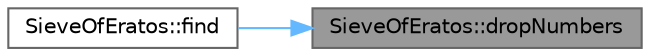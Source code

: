 digraph "SieveOfEratos::dropNumbers"
{
 // LATEX_PDF_SIZE
  bgcolor="transparent";
  edge [fontname=Helvetica,fontsize=10,labelfontname=Helvetica,labelfontsize=10];
  node [fontname=Helvetica,fontsize=10,shape=box,height=0.2,width=0.4];
  rankdir="RL";
  Node1 [id="Node000001",label="SieveOfEratos::dropNumbers",height=0.2,width=0.4,color="gray40", fillcolor="grey60", style="filled", fontcolor="black",tooltip=" "];
  Node1 -> Node2 [id="edge1_Node000001_Node000002",dir="back",color="steelblue1",style="solid",tooltip=" "];
  Node2 [id="Node000002",label="SieveOfEratos::find",height=0.2,width=0.4,color="grey40", fillcolor="white", style="filled",URL="$class_sieve_of_eratos.html#aa6517709e51042237898dfe357cdf593",tooltip="Busca números primos hasta el límite especificado."];
}
